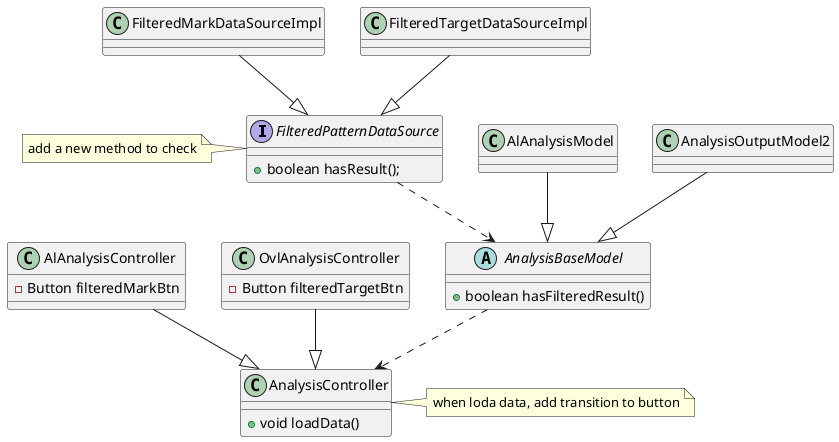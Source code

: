 @startuml filtered-data-source

interface FilteredPatternDataSource {
    + boolean hasResult();
}

class FilteredMarkDataSourceImpl {

}

class FilteredTargetDataSourceImpl {

}

note left of FilteredPatternDataSource
add a new method to check
end note
FilteredMarkDataSourceImpl --|> FilteredPatternDataSource
FilteredTargetDataSourceImpl --|> FilteredPatternDataSource

abstract class AnalysisBaseModel {
    + boolean hasFilteredResult()
}

class AlAnalysisModel {

}

class AnalysisOutputModel2 {

}

FilteredPatternDataSource ..> AnalysisBaseModel
AlAnalysisModel --|> AnalysisBaseModel
AnalysisOutputModel2 --|> AnalysisBaseModel

class AnalysisController {
    +void loadData()
}

class AlAnalysisController {
    - Button filteredMarkBtn
}

class OvlAnalysisController {
    - Button filteredTargetBtn
}

note right of AnalysisController
when loda data, add transition to button
end note
AnalysisBaseModel ..> AnalysisController
AlAnalysisController --|> AnalysisController
OvlAnalysisController --|> AnalysisController
@enduml